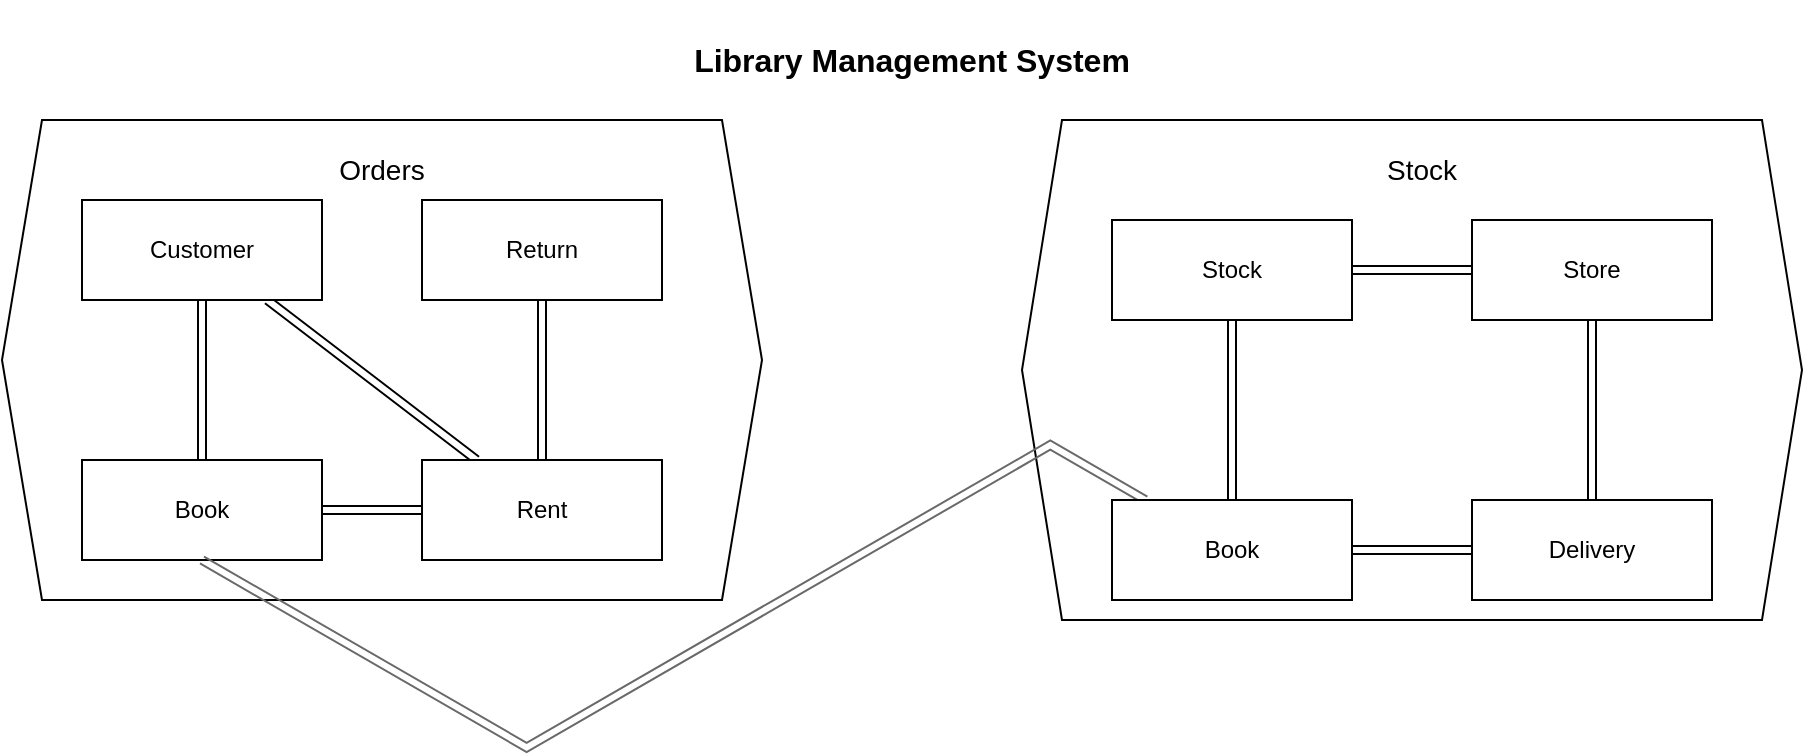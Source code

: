 <mxfile version="22.1.18" type="github">
  <diagram name="DDD" id="5f0bae14-7c28-e335-631c-24af17079c00">
    <mxGraphModel dx="1300" dy="711" grid="1" gridSize="10" guides="1" tooltips="1" connect="1" arrows="1" fold="1" page="1" pageScale="1" pageWidth="1100" pageHeight="850" background="none" math="0" shadow="0">
      <root>
        <mxCell id="0" />
        <mxCell id="1" parent="0" />
        <mxCell id="24nU40d4KJQTveA55ApB-18" value="" style="shape=hexagon;perimeter=hexagonPerimeter2;whiteSpace=wrap;html=1;fixedSize=1;movable=0;resizable=0;rotatable=0;deletable=0;editable=0;locked=1;connectable=0;" vertex="1" parent="1">
          <mxGeometry y="70" width="380" height="240" as="geometry" />
        </mxCell>
        <mxCell id="24nU40d4KJQTveA55ApB-25" style="edgeStyle=orthogonalEdgeStyle;rounded=0;orthogonalLoop=1;jettySize=auto;html=1;shape=link;" edge="1" parent="1" source="24nU40d4KJQTveA55ApB-14" target="24nU40d4KJQTveA55ApB-15">
          <mxGeometry relative="1" as="geometry" />
        </mxCell>
        <mxCell id="24nU40d4KJQTveA55ApB-28" style="rounded=0;orthogonalLoop=1;jettySize=auto;html=1;shape=link;" edge="1" parent="1" source="24nU40d4KJQTveA55ApB-14" target="24nU40d4KJQTveA55ApB-16">
          <mxGeometry relative="1" as="geometry" />
        </mxCell>
        <mxCell id="24nU40d4KJQTveA55ApB-14" value="Customer" style="rounded=0;whiteSpace=wrap;html=1;movable=1;resizable=1;rotatable=1;deletable=1;editable=1;locked=0;connectable=1;" vertex="1" parent="1">
          <mxGeometry x="40" y="110" width="120" height="50" as="geometry" />
        </mxCell>
        <mxCell id="24nU40d4KJQTveA55ApB-26" style="rounded=0;orthogonalLoop=1;jettySize=auto;html=1;shape=link;" edge="1" parent="1" source="24nU40d4KJQTveA55ApB-16" target="24nU40d4KJQTveA55ApB-23">
          <mxGeometry relative="1" as="geometry" />
        </mxCell>
        <mxCell id="24nU40d4KJQTveA55ApB-27" style="edgeStyle=orthogonalEdgeStyle;rounded=0;orthogonalLoop=1;jettySize=auto;html=1;shape=link;" edge="1" parent="1" source="24nU40d4KJQTveA55ApB-15" target="24nU40d4KJQTveA55ApB-16">
          <mxGeometry relative="1" as="geometry" />
        </mxCell>
        <mxCell id="24nU40d4KJQTveA55ApB-15" value="Book" style="rounded=0;whiteSpace=wrap;html=1;movable=1;resizable=1;rotatable=1;deletable=1;editable=1;locked=0;connectable=1;" vertex="1" parent="1">
          <mxGeometry x="40" y="240" width="120" height="50" as="geometry" />
        </mxCell>
        <mxCell id="24nU40d4KJQTveA55ApB-16" value="Rent" style="rounded=0;whiteSpace=wrap;html=1;movable=1;resizable=1;rotatable=1;deletable=1;editable=1;locked=0;connectable=1;" vertex="1" parent="1">
          <mxGeometry x="210" y="240" width="120" height="50" as="geometry" />
        </mxCell>
        <mxCell id="24nU40d4KJQTveA55ApB-21" value="Orders" style="text;html=1;strokeColor=none;fillColor=none;align=center;verticalAlign=middle;whiteSpace=wrap;rounded=0;fontSize=14;" vertex="1" parent="1">
          <mxGeometry x="100" y="80" width="180" height="30" as="geometry" />
        </mxCell>
        <mxCell id="24nU40d4KJQTveA55ApB-23" value="Return" style="rounded=0;whiteSpace=wrap;html=1;" vertex="1" parent="1">
          <mxGeometry x="210" y="110" width="120" height="50" as="geometry" />
        </mxCell>
        <mxCell id="24nU40d4KJQTveA55ApB-30" value="" style="shape=hexagon;perimeter=hexagonPerimeter2;whiteSpace=wrap;html=1;fixedSize=1;" vertex="1" parent="1">
          <mxGeometry x="510" y="70" width="390" height="250" as="geometry" />
        </mxCell>
        <mxCell id="24nU40d4KJQTveA55ApB-31" value="&lt;b&gt;&lt;font style=&quot;font-size: 16px;&quot;&gt;Library Management System&lt;/font&gt;&lt;/b&gt;" style="text;html=1;strokeColor=none;fillColor=none;align=center;verticalAlign=middle;whiteSpace=wrap;rounded=0;" vertex="1" parent="1">
          <mxGeometry x="290" y="10" width="330" height="60" as="geometry" />
        </mxCell>
        <mxCell id="24nU40d4KJQTveA55ApB-39" style="edgeStyle=orthogonalEdgeStyle;rounded=0;orthogonalLoop=1;jettySize=auto;html=1;shape=link;" edge="1" parent="1" source="24nU40d4KJQTveA55ApB-33" target="24nU40d4KJQTveA55ApB-34">
          <mxGeometry relative="1" as="geometry" />
        </mxCell>
        <mxCell id="24nU40d4KJQTveA55ApB-41" style="edgeStyle=isometricEdgeStyle;rounded=0;orthogonalLoop=1;jettySize=auto;html=1;shape=link;entryX=0.5;entryY=1;entryDx=0;entryDy=0;elbow=vertical;strokeColor=#696969;" edge="1" parent="1" source="24nU40d4KJQTveA55ApB-33" target="24nU40d4KJQTveA55ApB-15">
          <mxGeometry relative="1" as="geometry">
            <mxPoint x="100" y="350" as="targetPoint" />
            <Array as="points">
              <mxPoint x="390" y="310" />
            </Array>
          </mxGeometry>
        </mxCell>
        <mxCell id="24nU40d4KJQTveA55ApB-33" value="Book" style="rounded=0;whiteSpace=wrap;html=1;movable=1;resizable=1;rotatable=1;deletable=1;editable=1;locked=0;connectable=1;" vertex="1" parent="1">
          <mxGeometry x="555" y="260" width="120" height="50" as="geometry" />
        </mxCell>
        <mxCell id="24nU40d4KJQTveA55ApB-40" style="edgeStyle=orthogonalEdgeStyle;rounded=0;orthogonalLoop=1;jettySize=auto;html=1;shape=link;" edge="1" parent="1" source="24nU40d4KJQTveA55ApB-34" target="24nU40d4KJQTveA55ApB-35">
          <mxGeometry relative="1" as="geometry" />
        </mxCell>
        <mxCell id="24nU40d4KJQTveA55ApB-34" value="Stock" style="rounded=0;whiteSpace=wrap;html=1;movable=1;resizable=1;rotatable=1;deletable=1;editable=1;locked=0;connectable=1;" vertex="1" parent="1">
          <mxGeometry x="555" y="120" width="120" height="50" as="geometry" />
        </mxCell>
        <mxCell id="24nU40d4KJQTveA55ApB-35" value="Store" style="rounded=0;whiteSpace=wrap;html=1;movable=1;resizable=1;rotatable=1;deletable=1;editable=1;locked=0;connectable=1;" vertex="1" parent="1">
          <mxGeometry x="735" y="120" width="120" height="50" as="geometry" />
        </mxCell>
        <mxCell id="24nU40d4KJQTveA55ApB-37" style="edgeStyle=orthogonalEdgeStyle;rounded=0;orthogonalLoop=1;jettySize=auto;html=1;shape=link;" edge="1" parent="1" source="24nU40d4KJQTveA55ApB-36" target="24nU40d4KJQTveA55ApB-35">
          <mxGeometry relative="1" as="geometry" />
        </mxCell>
        <mxCell id="24nU40d4KJQTveA55ApB-38" style="edgeStyle=orthogonalEdgeStyle;rounded=0;orthogonalLoop=1;jettySize=auto;html=1;shape=link;" edge="1" parent="1" source="24nU40d4KJQTveA55ApB-36" target="24nU40d4KJQTveA55ApB-33">
          <mxGeometry relative="1" as="geometry" />
        </mxCell>
        <mxCell id="24nU40d4KJQTveA55ApB-36" value="Delivery" style="rounded=0;whiteSpace=wrap;html=1;movable=1;resizable=1;rotatable=1;deletable=1;editable=1;locked=0;connectable=1;" vertex="1" parent="1">
          <mxGeometry x="735" y="260" width="120" height="50" as="geometry" />
        </mxCell>
        <mxCell id="24nU40d4KJQTveA55ApB-42" value="Stock" style="text;html=1;strokeColor=none;fillColor=none;align=center;verticalAlign=middle;whiteSpace=wrap;rounded=0;fontSize=14;" vertex="1" parent="1">
          <mxGeometry x="620" y="80" width="180" height="30" as="geometry" />
        </mxCell>
      </root>
    </mxGraphModel>
  </diagram>
</mxfile>
